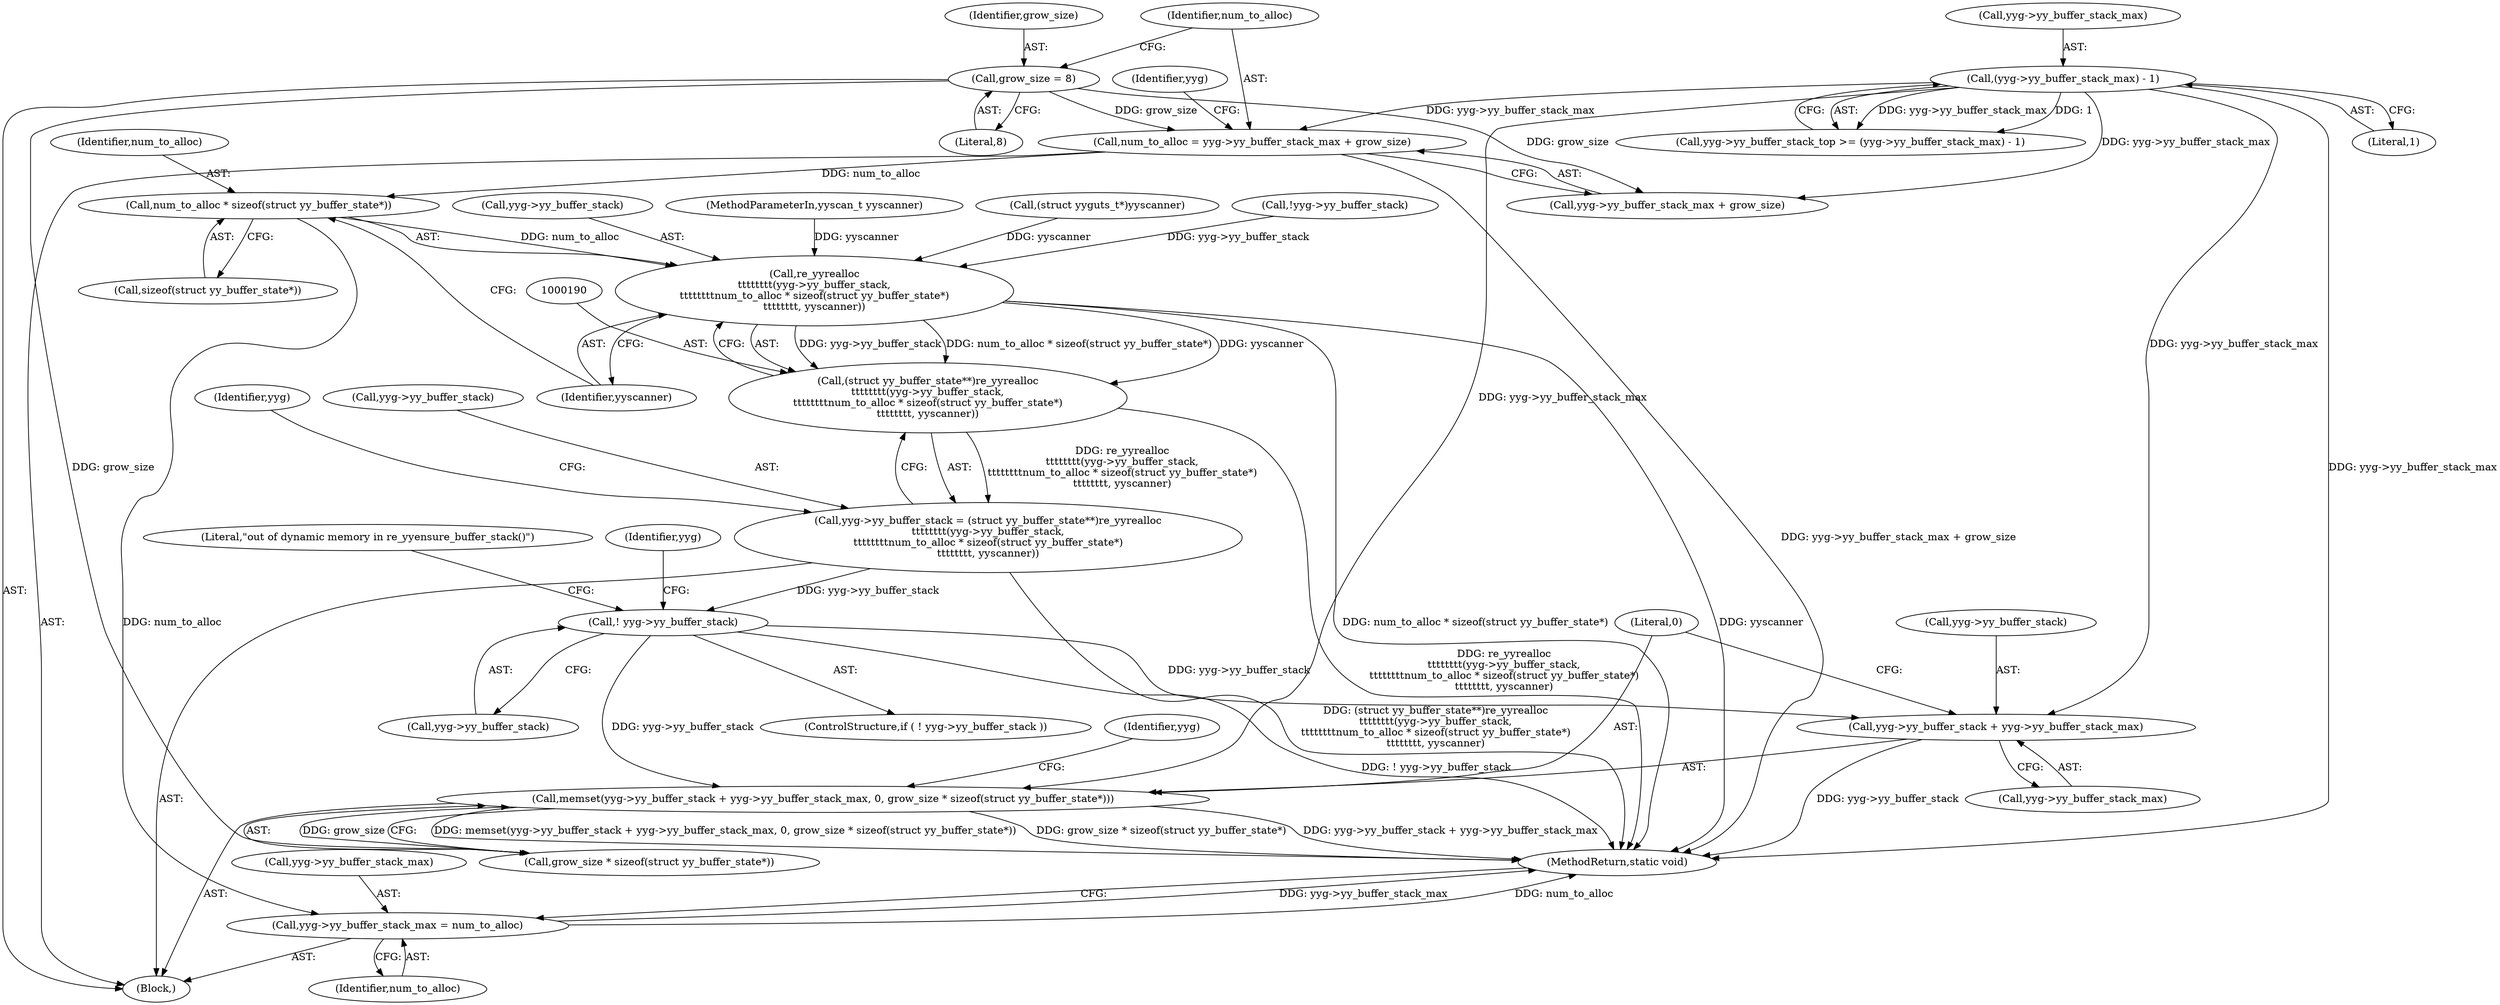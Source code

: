 digraph "0_yara_3119b232c9c453c98d8fa8b6ae4e37ba18117cd4@integer" {
"1000178" [label="(Call,num_to_alloc = yyg->yy_buffer_stack_max + grow_size)"];
"1000168" [label="(Call,(yyg->yy_buffer_stack_max) - 1)"];
"1000175" [label="(Call,grow_size = 8)"];
"1000195" [label="(Call,num_to_alloc * sizeof(struct yy_buffer_state*))"];
"1000191" [label="(Call,re_yyrealloc\n\t\t\t\t\t\t\t\t(yyg->yy_buffer_stack,\n\t\t\t\t\t\t\t\tnum_to_alloc * sizeof(struct yy_buffer_state*)\n\t\t\t\t\t\t\t\t, yyscanner))"];
"1000189" [label="(Call,(struct yy_buffer_state**)re_yyrealloc\n\t\t\t\t\t\t\t\t(yyg->yy_buffer_stack,\n\t\t\t\t\t\t\t\tnum_to_alloc * sizeof(struct yy_buffer_state*)\n\t\t\t\t\t\t\t\t, yyscanner))"];
"1000185" [label="(Call,yyg->yy_buffer_stack = (struct yy_buffer_state**)re_yyrealloc\n\t\t\t\t\t\t\t\t(yyg->yy_buffer_stack,\n\t\t\t\t\t\t\t\tnum_to_alloc * sizeof(struct yy_buffer_state*)\n\t\t\t\t\t\t\t\t, yyscanner))"];
"1000201" [label="(Call,! yyg->yy_buffer_stack)"];
"1000207" [label="(Call,memset(yyg->yy_buffer_stack + yyg->yy_buffer_stack_max, 0, grow_size * sizeof(struct yy_buffer_state*)))"];
"1000208" [label="(Call,yyg->yy_buffer_stack + yyg->yy_buffer_stack_max)"];
"1000220" [label="(Call,yyg->yy_buffer_stack_max = num_to_alloc)"];
"1000189" [label="(Call,(struct yy_buffer_state**)re_yyrealloc\n\t\t\t\t\t\t\t\t(yyg->yy_buffer_stack,\n\t\t\t\t\t\t\t\tnum_to_alloc * sizeof(struct yy_buffer_state*)\n\t\t\t\t\t\t\t\t, yyscanner))"];
"1000112" [label="(Call,(struct yyguts_t*)yyscanner)"];
"1000178" [label="(Call,num_to_alloc = yyg->yy_buffer_stack_max + grow_size)"];
"1000195" [label="(Call,num_to_alloc * sizeof(struct yy_buffer_state*))"];
"1000202" [label="(Call,yyg->yy_buffer_stack)"];
"1000216" [label="(Call,grow_size * sizeof(struct yy_buffer_state*))"];
"1000207" [label="(Call,memset(yyg->yy_buffer_stack + yyg->yy_buffer_stack_max, 0, grow_size * sizeof(struct yy_buffer_state*)))"];
"1000191" [label="(Call,re_yyrealloc\n\t\t\t\t\t\t\t\t(yyg->yy_buffer_stack,\n\t\t\t\t\t\t\t\tnum_to_alloc * sizeof(struct yy_buffer_state*)\n\t\t\t\t\t\t\t\t, yyscanner))"];
"1000197" [label="(Call,sizeof(struct yy_buffer_state*))"];
"1000186" [label="(Call,yyg->yy_buffer_stack)"];
"1000200" [label="(ControlStructure,if ( ! yyg->yy_buffer_stack ))"];
"1000169" [label="(Call,yyg->yy_buffer_stack_max)"];
"1000164" [label="(Call,yyg->yy_buffer_stack_top >= (yyg->yy_buffer_stack_max) - 1)"];
"1000116" [label="(Call,!yyg->yy_buffer_stack)"];
"1000222" [label="(Identifier,yyg)"];
"1000221" [label="(Call,yyg->yy_buffer_stack_max)"];
"1000224" [label="(Identifier,num_to_alloc)"];
"1000209" [label="(Call,yyg->yy_buffer_stack)"];
"1000187" [label="(Identifier,yyg)"];
"1000180" [label="(Call,yyg->yy_buffer_stack_max + grow_size)"];
"1000196" [label="(Identifier,num_to_alloc)"];
"1000208" [label="(Call,yyg->yy_buffer_stack + yyg->yy_buffer_stack_max)"];
"1000201" [label="(Call,! yyg->yy_buffer_stack)"];
"1000212" [label="(Call,yyg->yy_buffer_stack_max)"];
"1000192" [label="(Call,yyg->yy_buffer_stack)"];
"1000206" [label="(Literal,\"out of dynamic memory in re_yyensure_buffer_stack()\")"];
"1000215" [label="(Literal,0)"];
"1000220" [label="(Call,yyg->yy_buffer_stack_max = num_to_alloc)"];
"1000179" [label="(Identifier,num_to_alloc)"];
"1000173" [label="(Block,)"];
"1000203" [label="(Identifier,yyg)"];
"1000176" [label="(Identifier,grow_size)"];
"1000225" [label="(MethodReturn,static void)"];
"1000168" [label="(Call,(yyg->yy_buffer_stack_max) - 1)"];
"1000185" [label="(Call,yyg->yy_buffer_stack = (struct yy_buffer_state**)re_yyrealloc\n\t\t\t\t\t\t\t\t(yyg->yy_buffer_stack,\n\t\t\t\t\t\t\t\tnum_to_alloc * sizeof(struct yy_buffer_state*)\n\t\t\t\t\t\t\t\t, yyscanner))"];
"1000210" [label="(Identifier,yyg)"];
"1000175" [label="(Call,grow_size = 8)"];
"1000199" [label="(Identifier,yyscanner)"];
"1000177" [label="(Literal,8)"];
"1000106" [label="(MethodParameterIn,yyscan_t yyscanner)"];
"1000172" [label="(Literal,1)"];
"1000178" -> "1000173"  [label="AST: "];
"1000178" -> "1000180"  [label="CFG: "];
"1000179" -> "1000178"  [label="AST: "];
"1000180" -> "1000178"  [label="AST: "];
"1000187" -> "1000178"  [label="CFG: "];
"1000178" -> "1000225"  [label="DDG: yyg->yy_buffer_stack_max + grow_size"];
"1000168" -> "1000178"  [label="DDG: yyg->yy_buffer_stack_max"];
"1000175" -> "1000178"  [label="DDG: grow_size"];
"1000178" -> "1000195"  [label="DDG: num_to_alloc"];
"1000168" -> "1000164"  [label="AST: "];
"1000168" -> "1000172"  [label="CFG: "];
"1000169" -> "1000168"  [label="AST: "];
"1000172" -> "1000168"  [label="AST: "];
"1000164" -> "1000168"  [label="CFG: "];
"1000168" -> "1000225"  [label="DDG: yyg->yy_buffer_stack_max"];
"1000168" -> "1000164"  [label="DDG: yyg->yy_buffer_stack_max"];
"1000168" -> "1000164"  [label="DDG: 1"];
"1000168" -> "1000180"  [label="DDG: yyg->yy_buffer_stack_max"];
"1000168" -> "1000207"  [label="DDG: yyg->yy_buffer_stack_max"];
"1000168" -> "1000208"  [label="DDG: yyg->yy_buffer_stack_max"];
"1000175" -> "1000173"  [label="AST: "];
"1000175" -> "1000177"  [label="CFG: "];
"1000176" -> "1000175"  [label="AST: "];
"1000177" -> "1000175"  [label="AST: "];
"1000179" -> "1000175"  [label="CFG: "];
"1000175" -> "1000180"  [label="DDG: grow_size"];
"1000175" -> "1000216"  [label="DDG: grow_size"];
"1000195" -> "1000191"  [label="AST: "];
"1000195" -> "1000197"  [label="CFG: "];
"1000196" -> "1000195"  [label="AST: "];
"1000197" -> "1000195"  [label="AST: "];
"1000199" -> "1000195"  [label="CFG: "];
"1000195" -> "1000191"  [label="DDG: num_to_alloc"];
"1000195" -> "1000220"  [label="DDG: num_to_alloc"];
"1000191" -> "1000189"  [label="AST: "];
"1000191" -> "1000199"  [label="CFG: "];
"1000192" -> "1000191"  [label="AST: "];
"1000199" -> "1000191"  [label="AST: "];
"1000189" -> "1000191"  [label="CFG: "];
"1000191" -> "1000225"  [label="DDG: yyscanner"];
"1000191" -> "1000225"  [label="DDG: num_to_alloc * sizeof(struct yy_buffer_state*)"];
"1000191" -> "1000189"  [label="DDG: yyg->yy_buffer_stack"];
"1000191" -> "1000189"  [label="DDG: num_to_alloc * sizeof(struct yy_buffer_state*)"];
"1000191" -> "1000189"  [label="DDG: yyscanner"];
"1000116" -> "1000191"  [label="DDG: yyg->yy_buffer_stack"];
"1000112" -> "1000191"  [label="DDG: yyscanner"];
"1000106" -> "1000191"  [label="DDG: yyscanner"];
"1000189" -> "1000185"  [label="AST: "];
"1000190" -> "1000189"  [label="AST: "];
"1000185" -> "1000189"  [label="CFG: "];
"1000189" -> "1000225"  [label="DDG: re_yyrealloc\n\t\t\t\t\t\t\t\t(yyg->yy_buffer_stack,\n\t\t\t\t\t\t\t\tnum_to_alloc * sizeof(struct yy_buffer_state*)\n\t\t\t\t\t\t\t\t, yyscanner)"];
"1000189" -> "1000185"  [label="DDG: re_yyrealloc\n\t\t\t\t\t\t\t\t(yyg->yy_buffer_stack,\n\t\t\t\t\t\t\t\tnum_to_alloc * sizeof(struct yy_buffer_state*)\n\t\t\t\t\t\t\t\t, yyscanner)"];
"1000185" -> "1000173"  [label="AST: "];
"1000186" -> "1000185"  [label="AST: "];
"1000203" -> "1000185"  [label="CFG: "];
"1000185" -> "1000225"  [label="DDG: (struct yy_buffer_state**)re_yyrealloc\n\t\t\t\t\t\t\t\t(yyg->yy_buffer_stack,\n\t\t\t\t\t\t\t\tnum_to_alloc * sizeof(struct yy_buffer_state*)\n\t\t\t\t\t\t\t\t, yyscanner)"];
"1000185" -> "1000201"  [label="DDG: yyg->yy_buffer_stack"];
"1000201" -> "1000200"  [label="AST: "];
"1000201" -> "1000202"  [label="CFG: "];
"1000202" -> "1000201"  [label="AST: "];
"1000206" -> "1000201"  [label="CFG: "];
"1000210" -> "1000201"  [label="CFG: "];
"1000201" -> "1000225"  [label="DDG: ! yyg->yy_buffer_stack"];
"1000201" -> "1000207"  [label="DDG: yyg->yy_buffer_stack"];
"1000201" -> "1000208"  [label="DDG: yyg->yy_buffer_stack"];
"1000207" -> "1000173"  [label="AST: "];
"1000207" -> "1000216"  [label="CFG: "];
"1000208" -> "1000207"  [label="AST: "];
"1000215" -> "1000207"  [label="AST: "];
"1000216" -> "1000207"  [label="AST: "];
"1000222" -> "1000207"  [label="CFG: "];
"1000207" -> "1000225"  [label="DDG: grow_size * sizeof(struct yy_buffer_state*)"];
"1000207" -> "1000225"  [label="DDG: yyg->yy_buffer_stack + yyg->yy_buffer_stack_max"];
"1000207" -> "1000225"  [label="DDG: memset(yyg->yy_buffer_stack + yyg->yy_buffer_stack_max, 0, grow_size * sizeof(struct yy_buffer_state*))"];
"1000216" -> "1000207"  [label="DDG: grow_size"];
"1000208" -> "1000212"  [label="CFG: "];
"1000209" -> "1000208"  [label="AST: "];
"1000212" -> "1000208"  [label="AST: "];
"1000215" -> "1000208"  [label="CFG: "];
"1000208" -> "1000225"  [label="DDG: yyg->yy_buffer_stack"];
"1000220" -> "1000173"  [label="AST: "];
"1000220" -> "1000224"  [label="CFG: "];
"1000221" -> "1000220"  [label="AST: "];
"1000224" -> "1000220"  [label="AST: "];
"1000225" -> "1000220"  [label="CFG: "];
"1000220" -> "1000225"  [label="DDG: yyg->yy_buffer_stack_max"];
"1000220" -> "1000225"  [label="DDG: num_to_alloc"];
}
